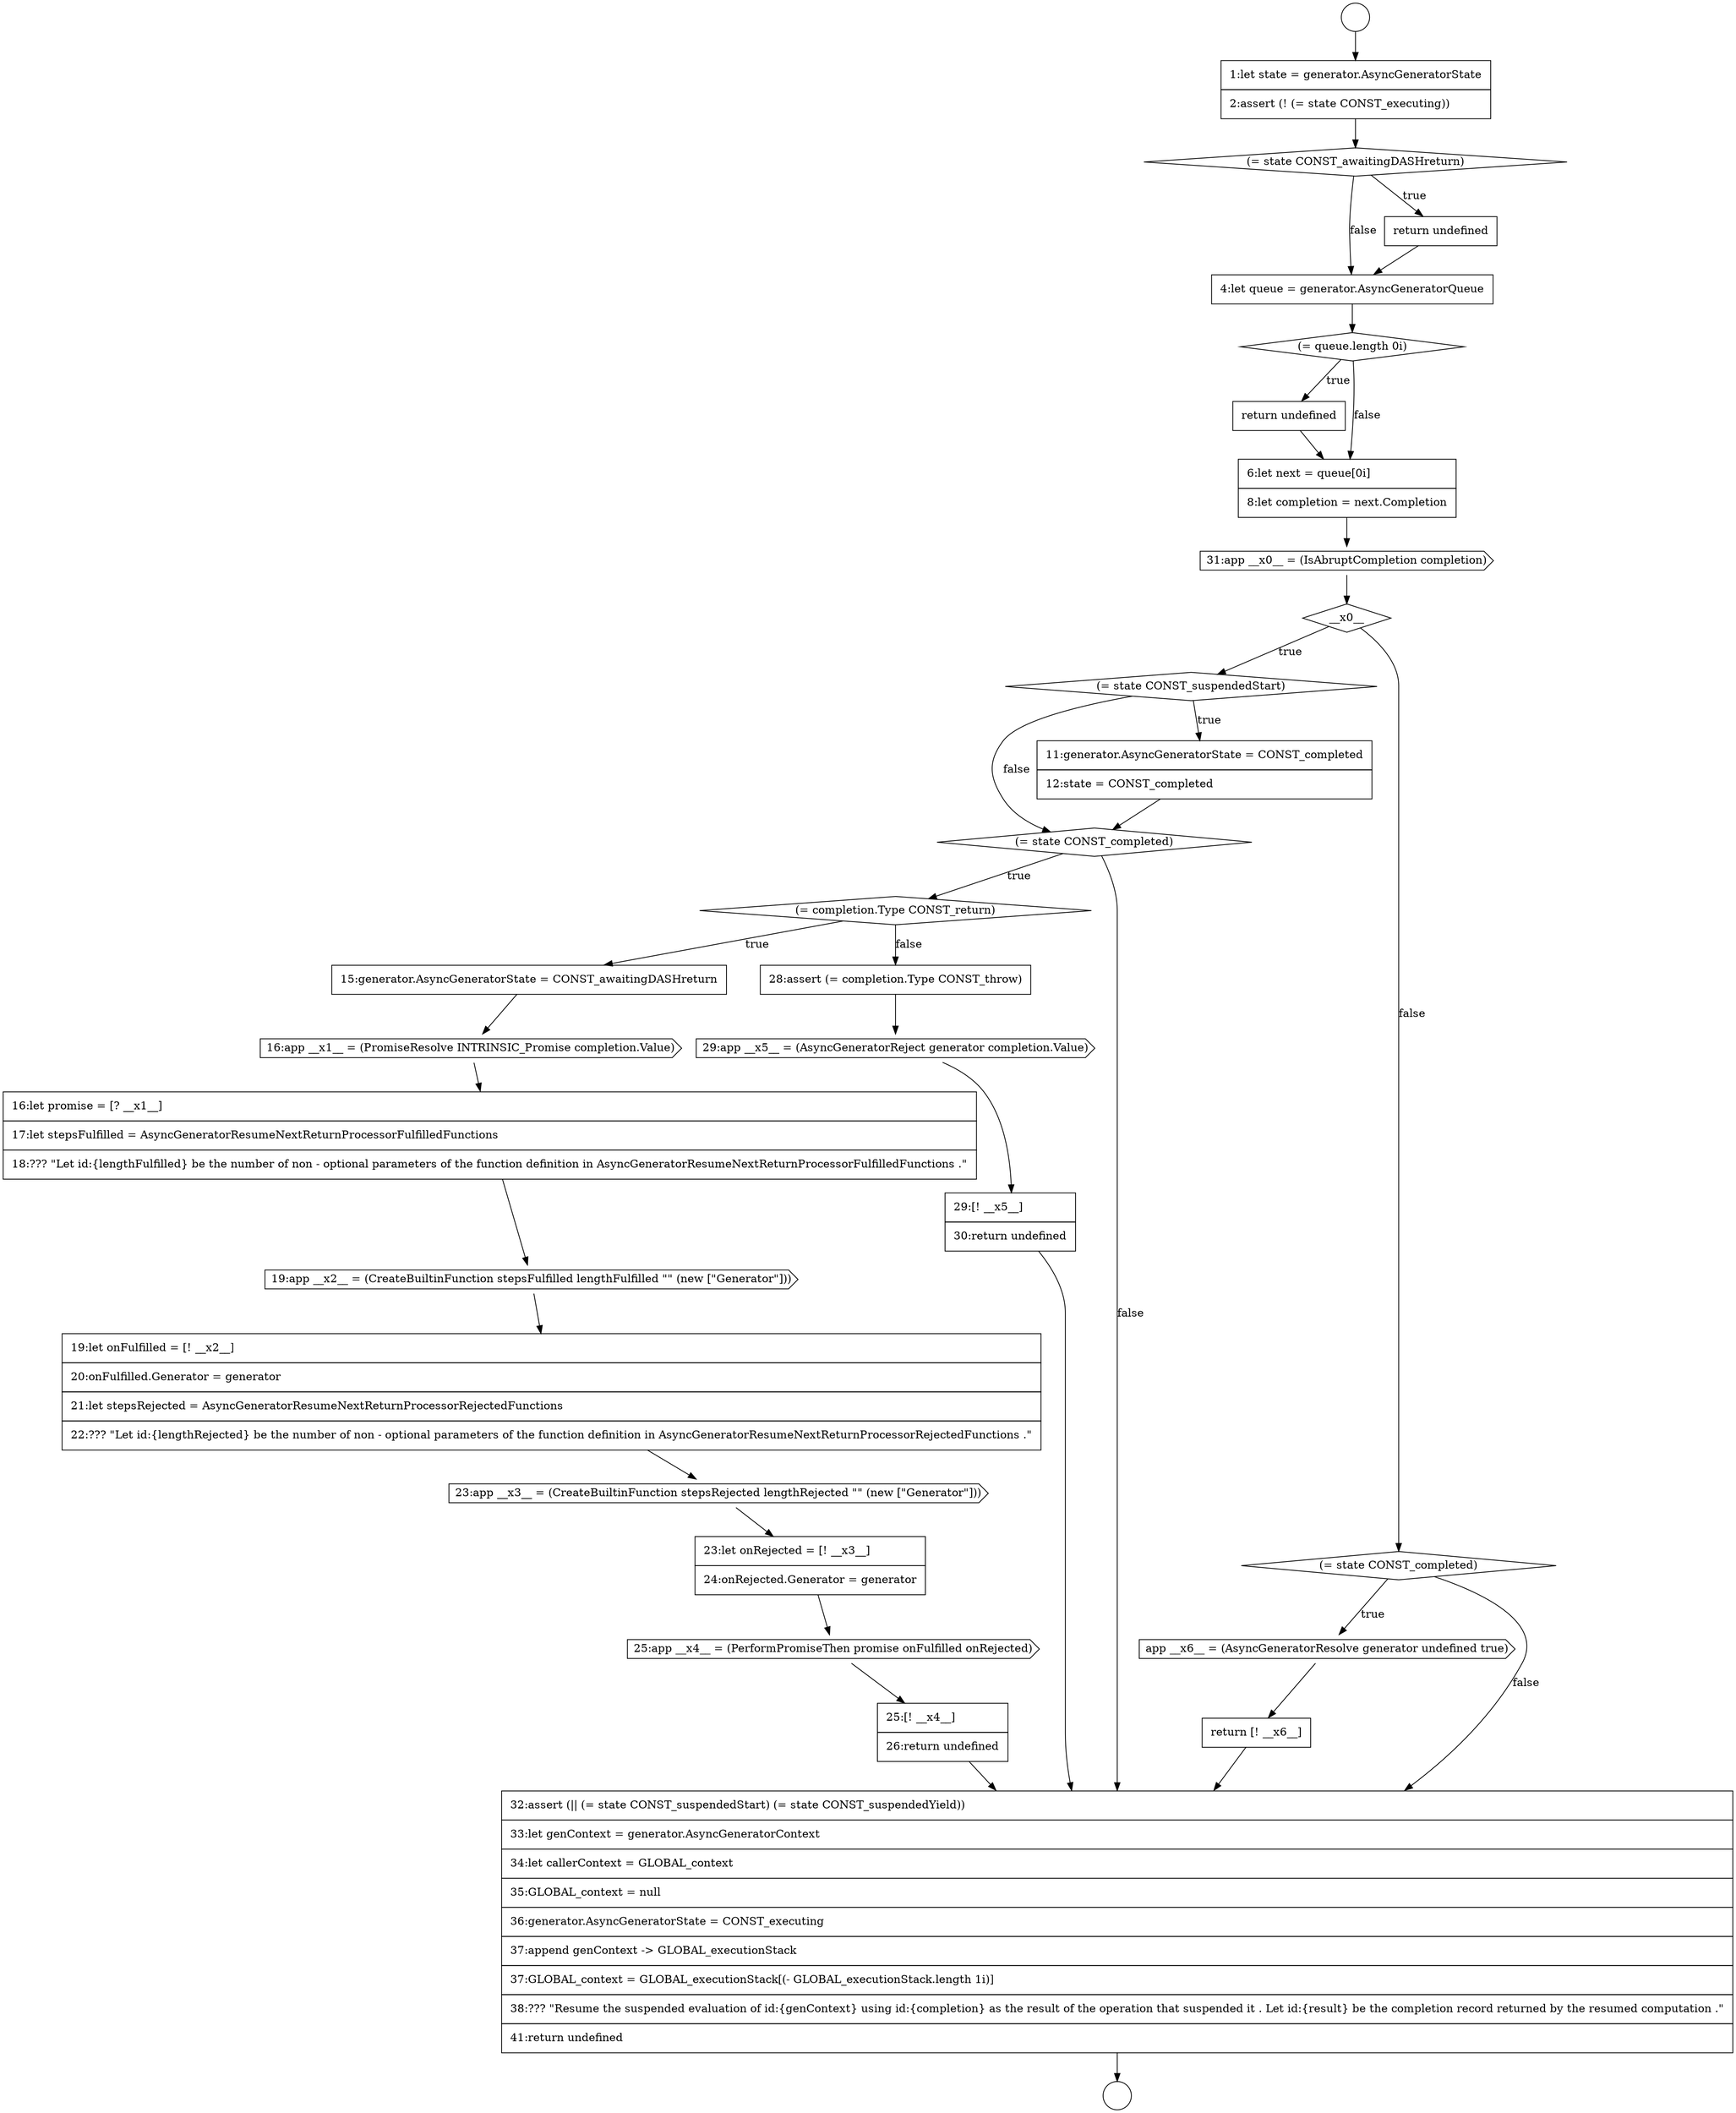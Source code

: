 digraph {
  node0 [shape=circle label=" " color="black" fillcolor="white" style=filled]
  node5 [shape=none, margin=0, label=<<font color="black">
    <table border="0" cellborder="1" cellspacing="0" cellpadding="10">
      <tr><td align="left">4:let queue = generator.AsyncGeneratorQueue</td></tr>
    </table>
  </font>> color="black" fillcolor="white" style=filled]
  node10 [shape=diamond, label=<<font color="black">__x0__</font>> color="black" fillcolor="white" style=filled]
  node14 [shape=diamond, label=<<font color="black">(= completion.Type CONST_return)</font>> color="black" fillcolor="white" style=filled]
  node1 [shape=circle label=" " color="black" fillcolor="white" style=filled]
  node6 [shape=diamond, label=<<font color="black">(= queue.length 0i)</font>> color="black" fillcolor="white" style=filled]
  node9 [shape=cds, label=<<font color="black">31:app __x0__ = (IsAbruptCompletion completion)</font>> color="black" fillcolor="white" style=filled]
  node13 [shape=diamond, label=<<font color="black">(= state CONST_completed)</font>> color="black" fillcolor="white" style=filled]
  node2 [shape=none, margin=0, label=<<font color="black">
    <table border="0" cellborder="1" cellspacing="0" cellpadding="10">
      <tr><td align="left">1:let state = generator.AsyncGeneratorState</td></tr>
      <tr><td align="left">2:assert (! (= state CONST_executing))</td></tr>
    </table>
  </font>> color="black" fillcolor="white" style=filled]
  node17 [shape=none, margin=0, label=<<font color="black">
    <table border="0" cellborder="1" cellspacing="0" cellpadding="10">
      <tr><td align="left">16:let promise = [? __x1__]</td></tr>
      <tr><td align="left">17:let stepsFulfilled = AsyncGeneratorResumeNextReturnProcessorFulfilledFunctions</td></tr>
      <tr><td align="left">18:??? &quot;Let id:{lengthFulfilled} be the number of non - optional parameters of the function definition in AsyncGeneratorResumeNextReturnProcessorFulfilledFunctions .&quot;</td></tr>
    </table>
  </font>> color="black" fillcolor="white" style=filled]
  node12 [shape=none, margin=0, label=<<font color="black">
    <table border="0" cellborder="1" cellspacing="0" cellpadding="10">
      <tr><td align="left">11:generator.AsyncGeneratorState = CONST_completed</td></tr>
      <tr><td align="left">12:state = CONST_completed</td></tr>
    </table>
  </font>> color="black" fillcolor="white" style=filled]
  node7 [shape=none, margin=0, label=<<font color="black">
    <table border="0" cellborder="1" cellspacing="0" cellpadding="10">
      <tr><td align="left">return undefined</td></tr>
    </table>
  </font>> color="black" fillcolor="white" style=filled]
  node3 [shape=diamond, label=<<font color="black">(= state CONST_awaitingDASHreturn)</font>> color="black" fillcolor="white" style=filled]
  node18 [shape=cds, label=<<font color="black">19:app __x2__ = (CreateBuiltinFunction stepsFulfilled lengthFulfilled &quot;&quot; (new [&quot;Generator&quot;]))</font>> color="black" fillcolor="white" style=filled]
  node16 [shape=cds, label=<<font color="black">16:app __x1__ = (PromiseResolve INTRINSIC_Promise completion.Value)</font>> color="black" fillcolor="white" style=filled]
  node11 [shape=diamond, label=<<font color="black">(= state CONST_suspendedStart)</font>> color="black" fillcolor="white" style=filled]
  node8 [shape=none, margin=0, label=<<font color="black">
    <table border="0" cellborder="1" cellspacing="0" cellpadding="10">
      <tr><td align="left">6:let next = queue[0i]</td></tr>
      <tr><td align="left">8:let completion = next.Completion</td></tr>
    </table>
  </font>> color="black" fillcolor="white" style=filled]
  node4 [shape=none, margin=0, label=<<font color="black">
    <table border="0" cellborder="1" cellspacing="0" cellpadding="10">
      <tr><td align="left">return undefined</td></tr>
    </table>
  </font>> color="black" fillcolor="white" style=filled]
  node15 [shape=none, margin=0, label=<<font color="black">
    <table border="0" cellborder="1" cellspacing="0" cellpadding="10">
      <tr><td align="left">15:generator.AsyncGeneratorState = CONST_awaitingDASHreturn</td></tr>
    </table>
  </font>> color="black" fillcolor="white" style=filled]
  node24 [shape=none, margin=0, label=<<font color="black">
    <table border="0" cellborder="1" cellspacing="0" cellpadding="10">
      <tr><td align="left">28:assert (= completion.Type CONST_throw)</td></tr>
    </table>
  </font>> color="black" fillcolor="white" style=filled]
  node25 [shape=cds, label=<<font color="black">29:app __x5__ = (AsyncGeneratorReject generator completion.Value)</font>> color="black" fillcolor="white" style=filled]
  node20 [shape=cds, label=<<font color="black">23:app __x3__ = (CreateBuiltinFunction stepsRejected lengthRejected &quot;&quot; (new [&quot;Generator&quot;]))</font>> color="black" fillcolor="white" style=filled]
  node29 [shape=none, margin=0, label=<<font color="black">
    <table border="0" cellborder="1" cellspacing="0" cellpadding="10">
      <tr><td align="left">return [! __x6__]</td></tr>
    </table>
  </font>> color="black" fillcolor="white" style=filled]
  node28 [shape=cds, label=<<font color="black">app __x6__ = (AsyncGeneratorResolve generator undefined true)</font>> color="black" fillcolor="white" style=filled]
  node21 [shape=none, margin=0, label=<<font color="black">
    <table border="0" cellborder="1" cellspacing="0" cellpadding="10">
      <tr><td align="left">23:let onRejected = [! __x3__]</td></tr>
      <tr><td align="left">24:onRejected.Generator = generator</td></tr>
    </table>
  </font>> color="black" fillcolor="white" style=filled]
  node22 [shape=cds, label=<<font color="black">25:app __x4__ = (PerformPromiseThen promise onFulfilled onRejected)</font>> color="black" fillcolor="white" style=filled]
  node27 [shape=diamond, label=<<font color="black">(= state CONST_completed)</font>> color="black" fillcolor="white" style=filled]
  node26 [shape=none, margin=0, label=<<font color="black">
    <table border="0" cellborder="1" cellspacing="0" cellpadding="10">
      <tr><td align="left">29:[! __x5__]</td></tr>
      <tr><td align="left">30:return undefined</td></tr>
    </table>
  </font>> color="black" fillcolor="white" style=filled]
  node23 [shape=none, margin=0, label=<<font color="black">
    <table border="0" cellborder="1" cellspacing="0" cellpadding="10">
      <tr><td align="left">25:[! __x4__]</td></tr>
      <tr><td align="left">26:return undefined</td></tr>
    </table>
  </font>> color="black" fillcolor="white" style=filled]
  node30 [shape=none, margin=0, label=<<font color="black">
    <table border="0" cellborder="1" cellspacing="0" cellpadding="10">
      <tr><td align="left">32:assert (|| (= state CONST_suspendedStart) (= state CONST_suspendedYield))</td></tr>
      <tr><td align="left">33:let genContext = generator.AsyncGeneratorContext</td></tr>
      <tr><td align="left">34:let callerContext = GLOBAL_context</td></tr>
      <tr><td align="left">35:GLOBAL_context = null</td></tr>
      <tr><td align="left">36:generator.AsyncGeneratorState = CONST_executing</td></tr>
      <tr><td align="left">37:append genContext -&gt; GLOBAL_executionStack</td></tr>
      <tr><td align="left">37:GLOBAL_context = GLOBAL_executionStack[(- GLOBAL_executionStack.length 1i)]</td></tr>
      <tr><td align="left">38:??? &quot;Resume the suspended evaluation of id:{genContext} using id:{completion} as the result of the operation that suspended it . Let id:{result} be the completion record returned by the resumed computation .&quot;</td></tr>
      <tr><td align="left">41:return undefined</td></tr>
    </table>
  </font>> color="black" fillcolor="white" style=filled]
  node19 [shape=none, margin=0, label=<<font color="black">
    <table border="0" cellborder="1" cellspacing="0" cellpadding="10">
      <tr><td align="left">19:let onFulfilled = [! __x2__]</td></tr>
      <tr><td align="left">20:onFulfilled.Generator = generator</td></tr>
      <tr><td align="left">21:let stepsRejected = AsyncGeneratorResumeNextReturnProcessorRejectedFunctions</td></tr>
      <tr><td align="left">22:??? &quot;Let id:{lengthRejected} be the number of non - optional parameters of the function definition in AsyncGeneratorResumeNextReturnProcessorRejectedFunctions .&quot;</td></tr>
    </table>
  </font>> color="black" fillcolor="white" style=filled]
  node5 -> node6 [ color="black"]
  node10 -> node11 [label=<<font color="black">true</font>> color="black"]
  node10 -> node27 [label=<<font color="black">false</font>> color="black"]
  node11 -> node12 [label=<<font color="black">true</font>> color="black"]
  node11 -> node13 [label=<<font color="black">false</font>> color="black"]
  node12 -> node13 [ color="black"]
  node0 -> node2 [ color="black"]
  node22 -> node23 [ color="black"]
  node13 -> node14 [label=<<font color="black">true</font>> color="black"]
  node13 -> node30 [label=<<font color="black">false</font>> color="black"]
  node26 -> node30 [ color="black"]
  node25 -> node26 [ color="black"]
  node16 -> node17 [ color="black"]
  node17 -> node18 [ color="black"]
  node28 -> node29 [ color="black"]
  node29 -> node30 [ color="black"]
  node6 -> node7 [label=<<font color="black">true</font>> color="black"]
  node6 -> node8 [label=<<font color="black">false</font>> color="black"]
  node7 -> node8 [ color="black"]
  node18 -> node19 [ color="black"]
  node2 -> node3 [ color="black"]
  node3 -> node4 [label=<<font color="black">true</font>> color="black"]
  node3 -> node5 [label=<<font color="black">false</font>> color="black"]
  node15 -> node16 [ color="black"]
  node19 -> node20 [ color="black"]
  node23 -> node30 [ color="black"]
  node9 -> node10 [ color="black"]
  node14 -> node15 [label=<<font color="black">true</font>> color="black"]
  node14 -> node24 [label=<<font color="black">false</font>> color="black"]
  node27 -> node28 [label=<<font color="black">true</font>> color="black"]
  node27 -> node30 [label=<<font color="black">false</font>> color="black"]
  node4 -> node5 [ color="black"]
  node30 -> node1 [ color="black"]
  node8 -> node9 [ color="black"]
  node21 -> node22 [ color="black"]
  node20 -> node21 [ color="black"]
  node24 -> node25 [ color="black"]
}
